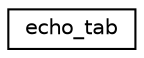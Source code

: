 digraph "Graphical Class Hierarchy"
{
 // LATEX_PDF_SIZE
  edge [fontname="Helvetica",fontsize="10",labelfontname="Helvetica",labelfontsize="10"];
  node [fontname="Helvetica",fontsize="10",shape=record];
  rankdir="LR";
  Node0 [label="echo_tab",height=0.2,width=0.4,color="black", fillcolor="white", style="filled",URL="$structecho__tab.html",tooltip=" "];
}
